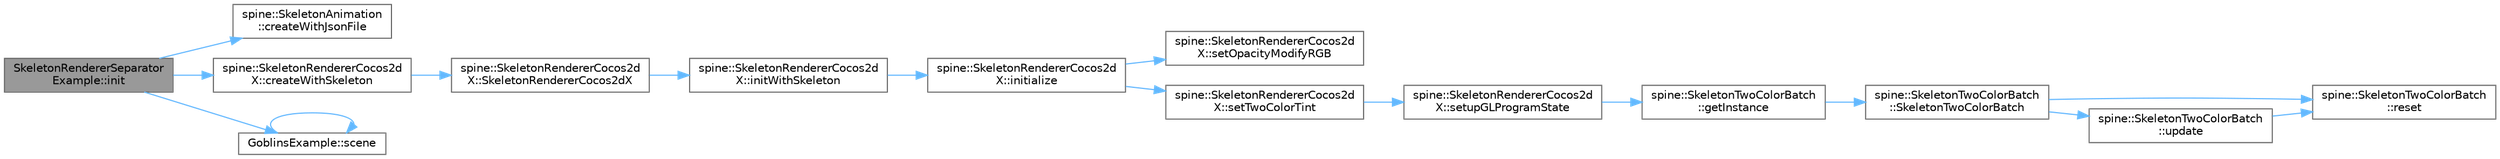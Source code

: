 digraph "SkeletonRendererSeparatorExample::init"
{
 // LATEX_PDF_SIZE
  bgcolor="transparent";
  edge [fontname=Helvetica,fontsize=10,labelfontname=Helvetica,labelfontsize=10];
  node [fontname=Helvetica,fontsize=10,shape=box,height=0.2,width=0.4];
  rankdir="LR";
  Node1 [id="Node000001",label="SkeletonRendererSeparator\lExample::init",height=0.2,width=0.4,color="gray40", fillcolor="grey60", style="filled", fontcolor="black",tooltip=" "];
  Node1 -> Node2 [id="edge16_Node000001_Node000002",color="steelblue1",style="solid",tooltip=" "];
  Node2 [id="Node000002",label="spine::SkeletonAnimation\l::createWithJsonFile",height=0.2,width=0.4,color="grey40", fillcolor="white", style="filled",URL="$classspine_1_1_skeleton_animation.html#a24588ff31cdad864455d22e97687fb94",tooltip=" "];
  Node1 -> Node3 [id="edge17_Node000001_Node000003",color="steelblue1",style="solid",tooltip=" "];
  Node3 [id="Node000003",label="spine::SkeletonRendererCocos2d\lX::createWithSkeleton",height=0.2,width=0.4,color="grey40", fillcolor="white", style="filled",URL="$classspine_1_1_skeleton_renderer_cocos2d_x.html#a565c66e3484b3d5d6ab86a9eded244fd",tooltip=" "];
  Node3 -> Node4 [id="edge18_Node000003_Node000004",color="steelblue1",style="solid",tooltip=" "];
  Node4 [id="Node000004",label="spine::SkeletonRendererCocos2d\lX::SkeletonRendererCocos2dX",height=0.2,width=0.4,color="grey40", fillcolor="white", style="filled",URL="$classspine_1_1_skeleton_renderer_cocos2d_x.html#ad15816930cc65123fd888dd1dcc2cdfc",tooltip=" "];
  Node4 -> Node5 [id="edge19_Node000004_Node000005",color="steelblue1",style="solid",tooltip=" "];
  Node5 [id="Node000005",label="spine::SkeletonRendererCocos2d\lX::initWithSkeleton",height=0.2,width=0.4,color="grey40", fillcolor="white", style="filled",URL="$classspine_1_1_skeleton_renderer_cocos2d_x.html#a67128bfb421af67527c9dcedb6b5eef2",tooltip=" "];
  Node5 -> Node6 [id="edge20_Node000005_Node000006",color="steelblue1",style="solid",tooltip=" "];
  Node6 [id="Node000006",label="spine::SkeletonRendererCocos2d\lX::initialize",height=0.2,width=0.4,color="grey40", fillcolor="white", style="filled",URL="$classspine_1_1_skeleton_renderer_cocos2d_x.html#ab4b8692019c75145de9aed1405c6b735",tooltip=" "];
  Node6 -> Node7 [id="edge21_Node000006_Node000007",color="steelblue1",style="solid",tooltip=" "];
  Node7 [id="Node000007",label="spine::SkeletonRendererCocos2d\lX::setOpacityModifyRGB",height=0.2,width=0.4,color="grey40", fillcolor="white", style="filled",URL="$classspine_1_1_skeleton_renderer_cocos2d_x.html#abb3a385d84cc73f68628d6d0f690c670",tooltip=" "];
  Node6 -> Node8 [id="edge22_Node000006_Node000008",color="steelblue1",style="solid",tooltip=" "];
  Node8 [id="Node000008",label="spine::SkeletonRendererCocos2d\lX::setTwoColorTint",height=0.2,width=0.4,color="grey40", fillcolor="white", style="filled",URL="$classspine_1_1_skeleton_renderer_cocos2d_x.html#a4e20dc5f57f1c8e58bb76fccdb537f14",tooltip=" "];
  Node8 -> Node9 [id="edge23_Node000008_Node000009",color="steelblue1",style="solid",tooltip=" "];
  Node9 [id="Node000009",label="spine::SkeletonRendererCocos2d\lX::setupGLProgramState",height=0.2,width=0.4,color="grey40", fillcolor="white", style="filled",URL="$classspine_1_1_skeleton_renderer_cocos2d_x.html#a31094f02226a4a114a6a49f949de6fbd",tooltip=" "];
  Node9 -> Node10 [id="edge24_Node000009_Node000010",color="steelblue1",style="solid",tooltip=" "];
  Node10 [id="Node000010",label="spine::SkeletonTwoColorBatch\l::getInstance",height=0.2,width=0.4,color="grey40", fillcolor="white", style="filled",URL="$classspine_1_1_skeleton_two_color_batch.html#abacd6945d2558cf27d9fd04dff6de2b7",tooltip=" "];
  Node10 -> Node11 [id="edge25_Node000010_Node000011",color="steelblue1",style="solid",tooltip=" "];
  Node11 [id="Node000011",label="spine::SkeletonTwoColorBatch\l::SkeletonTwoColorBatch",height=0.2,width=0.4,color="grey40", fillcolor="white", style="filled",URL="$classspine_1_1_skeleton_two_color_batch.html#ae7c870a0ce7c26a8093fb90c7870d422",tooltip=" "];
  Node11 -> Node12 [id="edge26_Node000011_Node000012",color="steelblue1",style="solid",tooltip=" "];
  Node12 [id="Node000012",label="spine::SkeletonTwoColorBatch\l::reset",height=0.2,width=0.4,color="grey40", fillcolor="white", style="filled",URL="$classspine_1_1_skeleton_two_color_batch.html#a6185c1002742ff5be79c1c62588f0422",tooltip=" "];
  Node11 -> Node13 [id="edge27_Node000011_Node000013",color="steelblue1",style="solid",tooltip=" "];
  Node13 [id="Node000013",label="spine::SkeletonTwoColorBatch\l::update",height=0.2,width=0.4,color="grey40", fillcolor="white", style="filled",URL="$classspine_1_1_skeleton_two_color_batch.html#a98a46d9f41700fe63c8f32bfae2d29a9",tooltip=" "];
  Node13 -> Node12 [id="edge28_Node000013_Node000012",color="steelblue1",style="solid",tooltip=" "];
  Node1 -> Node14 [id="edge29_Node000001_Node000014",color="steelblue1",style="solid",tooltip=" "];
  Node14 [id="Node000014",label="GoblinsExample::scene",height=0.2,width=0.4,color="grey40", fillcolor="white", style="filled",URL="$class_goblins_example.html#a10d9162b7ba25d94cbb624835eecee4d",tooltip=" "];
  Node14 -> Node14 [id="edge30_Node000014_Node000014",color="steelblue1",style="solid",tooltip=" "];
}

